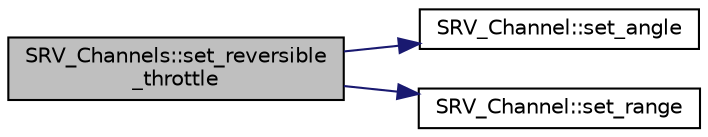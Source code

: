 digraph "SRV_Channels::set_reversible_throttle"
{
 // INTERACTIVE_SVG=YES
  edge [fontname="Helvetica",fontsize="10",labelfontname="Helvetica",labelfontsize="10"];
  node [fontname="Helvetica",fontsize="10",shape=record];
  rankdir="LR";
  Node1 [label="SRV_Channels::set_reversible\l_throttle",height=0.2,width=0.4,color="black", fillcolor="grey75", style="filled", fontcolor="black"];
  Node1 -> Node2 [color="midnightblue",fontsize="10",style="solid",fontname="Helvetica"];
  Node2 [label="SRV_Channel::set_angle",height=0.2,width=0.4,color="black", fillcolor="white", style="filled",URL="$classSRV__Channel.html#aaf3193d70a486747bfbc9c6398cff261"];
  Node1 -> Node3 [color="midnightblue",fontsize="10",style="solid",fontname="Helvetica"];
  Node3 [label="SRV_Channel::set_range",height=0.2,width=0.4,color="black", fillcolor="white", style="filled",URL="$classSRV__Channel.html#a04f5baeec785c9f696798fa4a6c7d6ce"];
}
